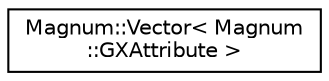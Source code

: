 digraph "圖形化之類別階層"
{
  edge [fontname="Helvetica",fontsize="10",labelfontname="Helvetica",labelfontsize="10"];
  node [fontname="Helvetica",fontsize="10",shape=record];
  rankdir="LR";
  Node1 [label="Magnum::Vector\< Magnum\l::GXAttribute \>",height=0.2,width=0.4,color="black", fillcolor="white", style="filled",URL="$class_magnum_1_1_vector.html"];
}
